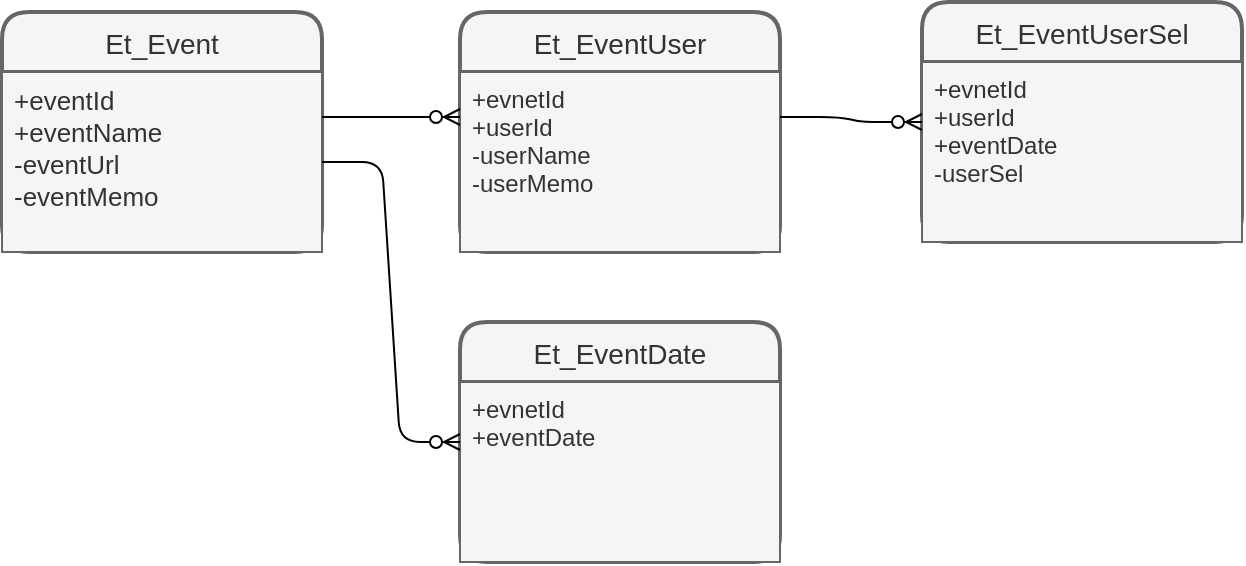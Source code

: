 <mxfile>
    <diagram id="jupkauruakj7T1omOVFq" name="ページ1">
        <mxGraphModel dx="1408" dy="765" grid="1" gridSize="10" guides="1" tooltips="1" connect="1" arrows="1" fold="1" page="1" pageScale="1" pageWidth="827" pageHeight="1169" math="0" shadow="0">
            <root>
                <mxCell id="0"/>
                <mxCell id="1" parent="0"/>
                <mxCell id="2" value="Et_Event" style="swimlane;childLayout=stackLayout;horizontal=1;startSize=30;horizontalStack=0;rounded=1;fontSize=14;fontStyle=0;strokeWidth=2;resizeParent=0;resizeLast=1;shadow=0;dashed=0;align=center;fillColor=#f5f5f5;fontColor=#333333;strokeColor=#666666;" parent="1" vertex="1">
                    <mxGeometry x="80" y="75" width="160" height="120" as="geometry"/>
                </mxCell>
                <mxCell id="3" value="+eventId&#10;+eventName&#10;-eventUrl&#10;-eventMemo&#10;&#10;" style="align=left;strokeColor=#666666;fillColor=#f5f5f5;spacingLeft=4;fontSize=13;verticalAlign=top;resizable=0;rotatable=0;part=1;fontColor=#333333;" parent="2" vertex="1">
                    <mxGeometry y="30" width="160" height="90" as="geometry"/>
                </mxCell>
                <mxCell id="4" value="Et_EventDate" style="swimlane;childLayout=stackLayout;horizontal=1;startSize=30;horizontalStack=0;rounded=1;fontSize=14;fontStyle=0;strokeWidth=2;resizeParent=0;resizeLast=1;shadow=0;dashed=0;align=center;fillColor=#f5f5f5;fontColor=#333333;strokeColor=#666666;" parent="1" vertex="1">
                    <mxGeometry x="309" y="230" width="160" height="120" as="geometry"/>
                </mxCell>
                <mxCell id="5" value="+evnetId&#10;+eventDate&#10;" style="align=left;strokeColor=#666666;fillColor=#f5f5f5;spacingLeft=4;fontSize=12;verticalAlign=top;resizable=0;rotatable=0;part=1;fontColor=#333333;" parent="4" vertex="1">
                    <mxGeometry y="30" width="160" height="90" as="geometry"/>
                </mxCell>
                <mxCell id="11" value="Et_EventUser" style="swimlane;childLayout=stackLayout;horizontal=1;startSize=30;horizontalStack=0;rounded=1;fontSize=14;fontStyle=0;strokeWidth=2;resizeParent=0;resizeLast=1;shadow=0;dashed=0;align=center;fillColor=#f5f5f5;fontColor=#333333;strokeColor=#666666;" parent="1" vertex="1">
                    <mxGeometry x="309" y="75" width="160" height="120" as="geometry"/>
                </mxCell>
                <mxCell id="12" value="+evnetId&#10;+userId&#10;-userName&#10;-userMemo&#10;" style="align=left;strokeColor=#666666;fillColor=#f5f5f5;spacingLeft=4;fontSize=12;verticalAlign=top;resizable=0;rotatable=0;part=1;fontColor=#333333;" parent="11" vertex="1">
                    <mxGeometry y="30" width="160" height="90" as="geometry"/>
                </mxCell>
                <mxCell id="14" value="Et_EventUserSel" style="swimlane;childLayout=stackLayout;horizontal=1;startSize=30;horizontalStack=0;rounded=1;fontSize=14;fontStyle=0;strokeWidth=2;resizeParent=0;resizeLast=1;shadow=0;dashed=0;align=center;fillColor=#f5f5f5;fontColor=#333333;strokeColor=#666666;" parent="1" vertex="1">
                    <mxGeometry x="540" y="70" width="160" height="120" as="geometry"/>
                </mxCell>
                <mxCell id="15" value="+evnetId&#10;+userId&#10;+eventDate&#10;-userSel&#10;" style="align=left;strokeColor=#666666;fillColor=#f5f5f5;spacingLeft=4;fontSize=12;verticalAlign=top;resizable=0;rotatable=0;part=1;fontColor=#333333;" parent="14" vertex="1">
                    <mxGeometry y="30" width="160" height="90" as="geometry"/>
                </mxCell>
                <mxCell id="20" value="" style="edgeStyle=entityRelationEdgeStyle;fontSize=12;html=1;endArrow=ERzeroToMany;endFill=1;exitX=1;exitY=0.25;exitDx=0;exitDy=0;entryX=0;entryY=0.25;entryDx=0;entryDy=0;" parent="1" source="3" target="12" edge="1">
                    <mxGeometry width="100" height="100" relative="1" as="geometry">
                        <mxPoint x="259" y="415" as="sourcePoint"/>
                        <mxPoint x="359" y="315" as="targetPoint"/>
                    </mxGeometry>
                </mxCell>
                <mxCell id="24" value="" style="edgeStyle=entityRelationEdgeStyle;fontSize=12;html=1;endArrow=ERzeroToMany;endFill=1;" parent="1" source="3" target="4" edge="1">
                    <mxGeometry width="100" height="100" relative="1" as="geometry">
                        <mxPoint x="190" y="410" as="sourcePoint"/>
                        <mxPoint x="290" y="310" as="targetPoint"/>
                    </mxGeometry>
                </mxCell>
                <mxCell id="25" value="" style="edgeStyle=entityRelationEdgeStyle;fontSize=12;html=1;endArrow=ERzeroToMany;endFill=1;exitX=1;exitY=0.25;exitDx=0;exitDy=0;" parent="1" source="12" target="14" edge="1">
                    <mxGeometry width="100" height="100" relative="1" as="geometry">
                        <mxPoint x="470" y="150" as="sourcePoint"/>
                        <mxPoint x="290" y="310" as="targetPoint"/>
                    </mxGeometry>
                </mxCell>
            </root>
        </mxGraphModel>
    </diagram>
</mxfile>